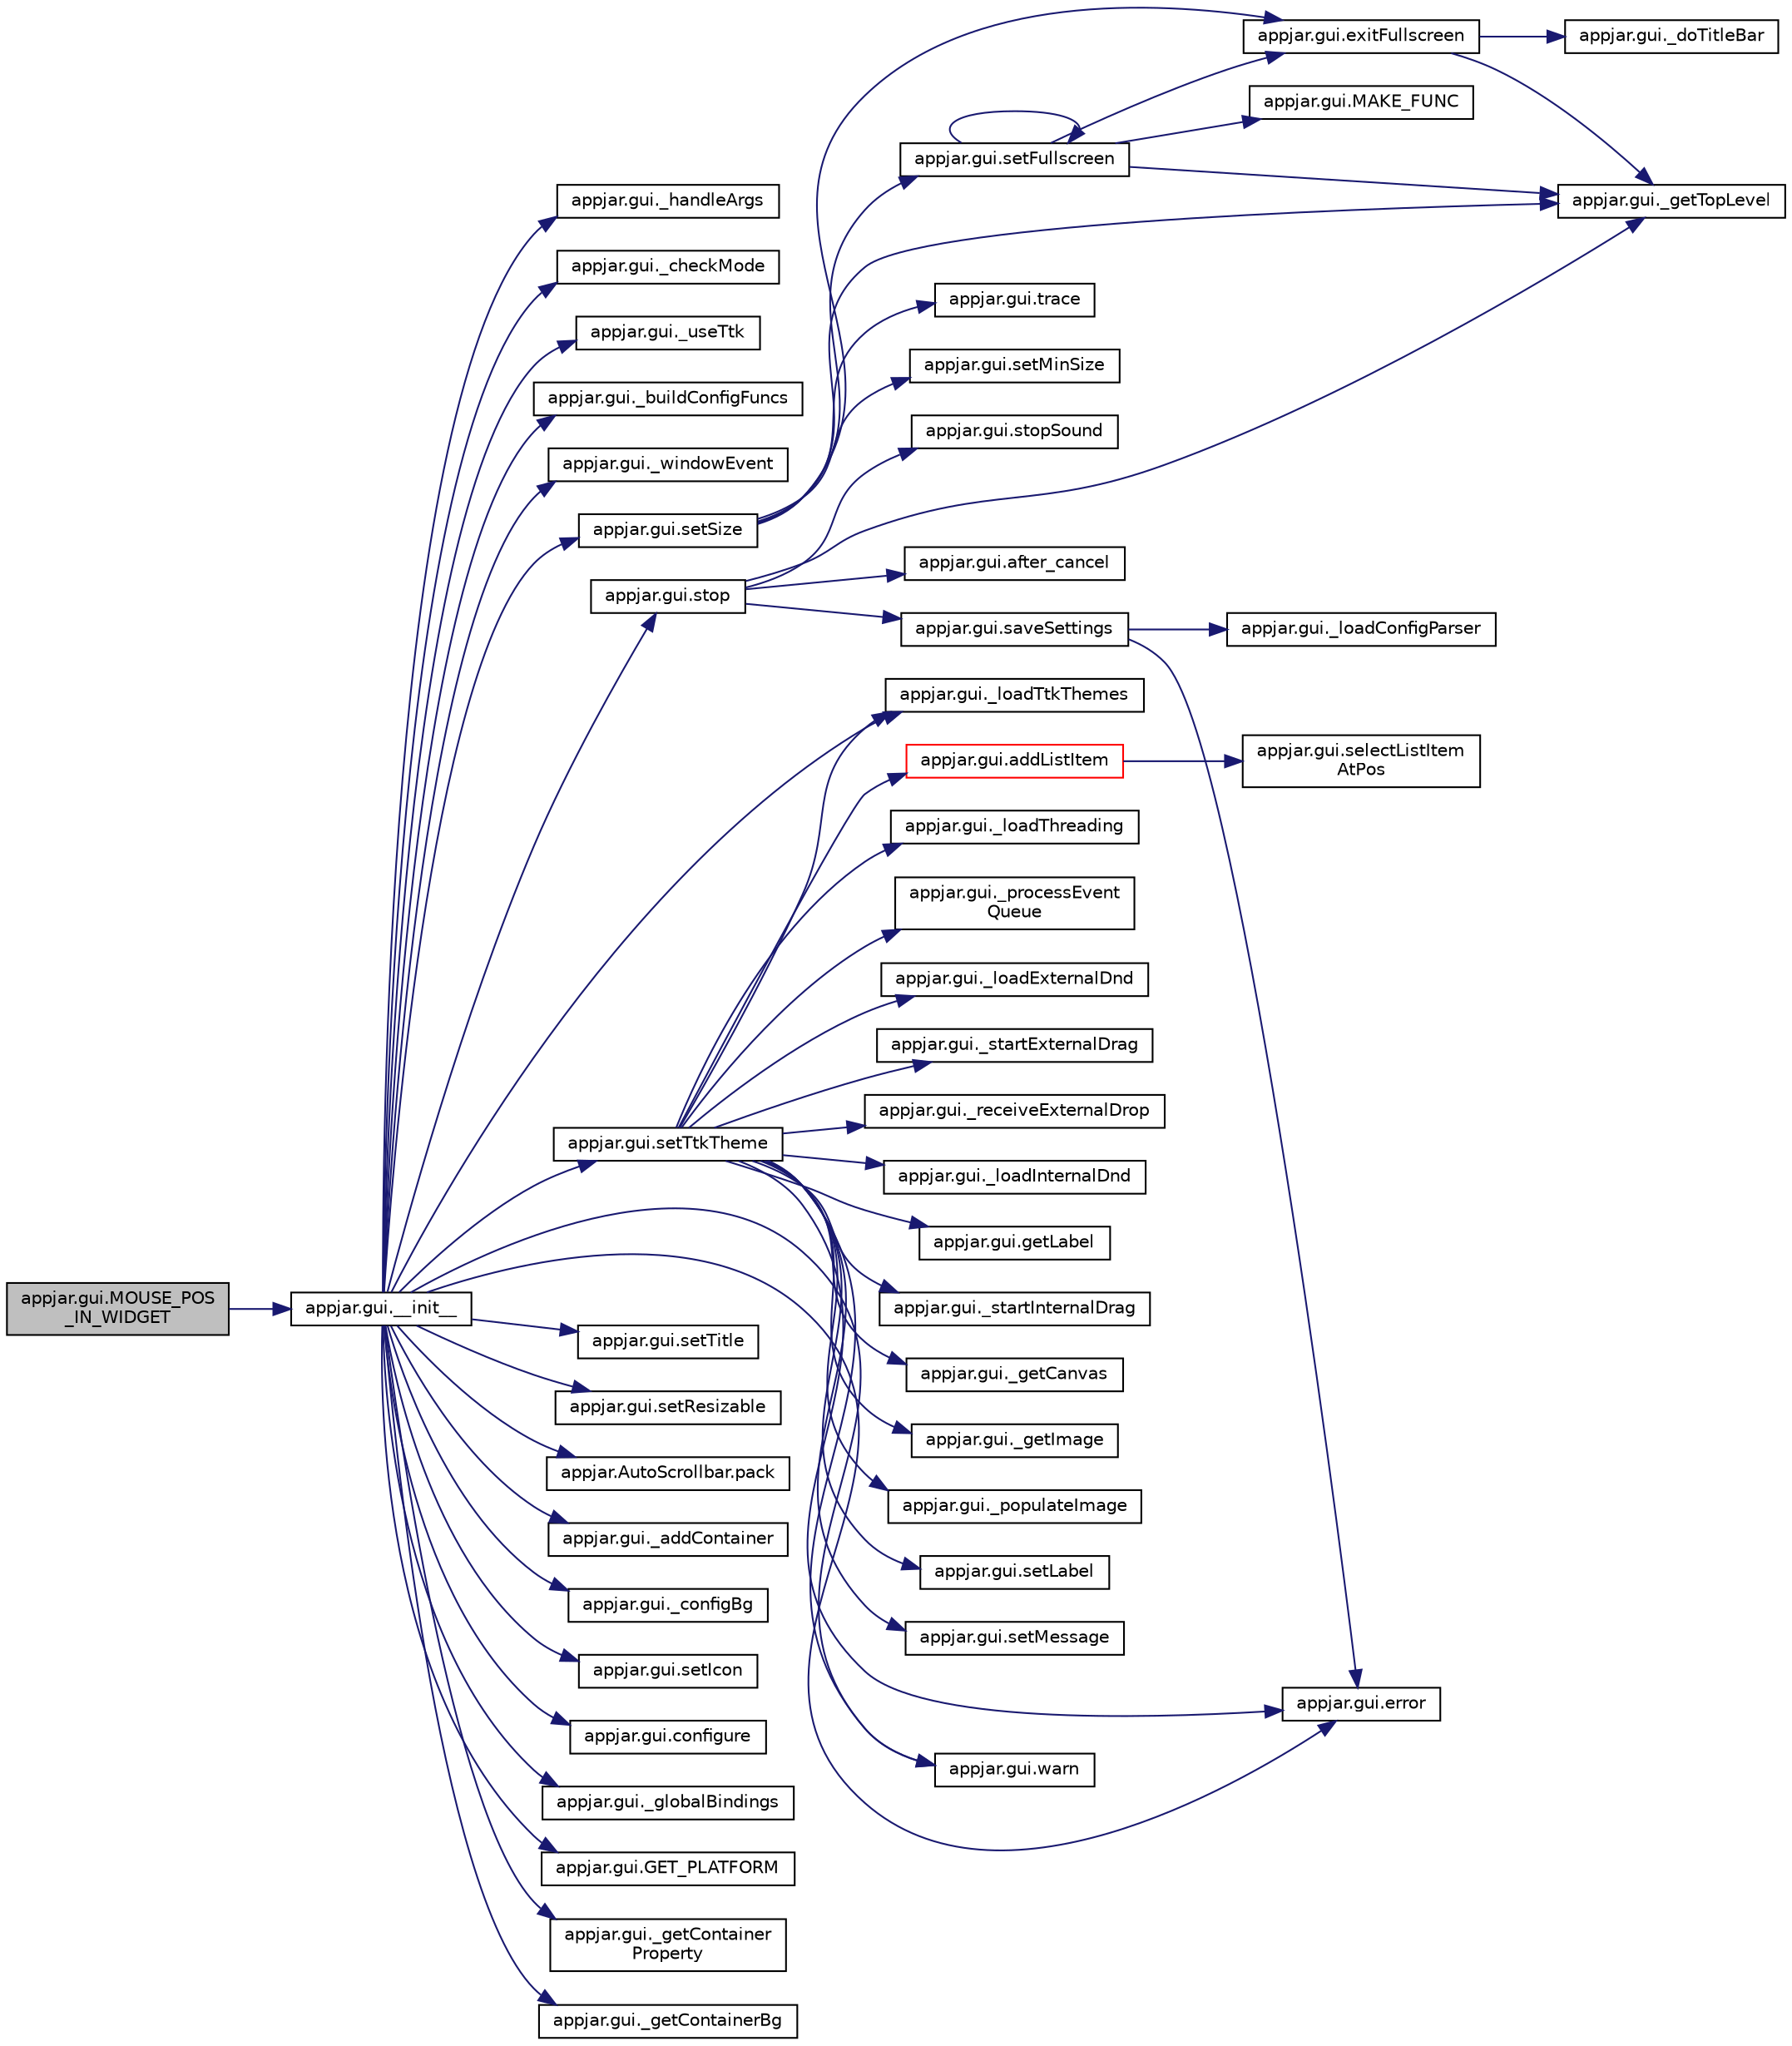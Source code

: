 digraph "appjar.gui.MOUSE_POS_IN_WIDGET"
{
  edge [fontname="Helvetica",fontsize="10",labelfontname="Helvetica",labelfontsize="10"];
  node [fontname="Helvetica",fontsize="10",shape=record];
  rankdir="LR";
  Node1577 [label="appjar.gui.MOUSE_POS\l_IN_WIDGET",height=0.2,width=0.4,color="black", fillcolor="grey75", style="filled", fontcolor="black"];
  Node1577 -> Node1578 [color="midnightblue",fontsize="10",style="solid",fontname="Helvetica"];
  Node1578 [label="appjar.gui.__init__",height=0.2,width=0.4,color="black", fillcolor="white", style="filled",URL="$classappjar_1_1gui.html#aa3e4bc37b4a4d2a9a4c28b0c01f329df",tooltip="CONSTRUCTOR - creates the GUI. "];
  Node1578 -> Node1579 [color="midnightblue",fontsize="10",style="solid",fontname="Helvetica"];
  Node1579 [label="appjar.gui._handleArgs",height=0.2,width=0.4,color="black", fillcolor="white", style="filled",URL="$classappjar_1_1gui.html#ad02be3dd51cfc14c20e25b5d9f4b5261"];
  Node1578 -> Node1580 [color="midnightblue",fontsize="10",style="solid",fontname="Helvetica"];
  Node1580 [label="appjar.gui._checkMode",height=0.2,width=0.4,color="black", fillcolor="white", style="filled",URL="$classappjar_1_1gui.html#ad851d20b4072d62e61e4c739a586aae3"];
  Node1578 -> Node1581 [color="midnightblue",fontsize="10",style="solid",fontname="Helvetica"];
  Node1581 [label="appjar.gui._useTtk",height=0.2,width=0.4,color="black", fillcolor="white", style="filled",URL="$classappjar_1_1gui.html#a49336a63f41179258ca429009ad0b1f7",tooltip="TTK functions. "];
  Node1578 -> Node1582 [color="midnightblue",fontsize="10",style="solid",fontname="Helvetica"];
  Node1582 [label="appjar.gui._buildConfigFuncs",height=0.2,width=0.4,color="black", fillcolor="white", style="filled",URL="$classappjar_1_1gui.html#a9aa3837cce9913571f9b1270ff5cf71f"];
  Node1578 -> Node1583 [color="midnightblue",fontsize="10",style="solid",fontname="Helvetica"];
  Node1583 [label="appjar.gui._windowEvent",height=0.2,width=0.4,color="black", fillcolor="white", style="filled",URL="$classappjar_1_1gui.html#a36647b6e0417ac9726203cce5d56db97"];
  Node1578 -> Node1584 [color="midnightblue",fontsize="10",style="solid",fontname="Helvetica"];
  Node1584 [label="appjar.gui.stop",height=0.2,width=0.4,color="black", fillcolor="white", style="filled",URL="$classappjar_1_1gui.html#a28ff5fbc0aa77aacf692082a00af676b"];
  Node1584 -> Node1585 [color="midnightblue",fontsize="10",style="solid",fontname="Helvetica"];
  Node1585 [label="appjar.gui._getTopLevel",height=0.2,width=0.4,color="black", fillcolor="white", style="filled",URL="$classappjar_1_1gui.html#a175eb1f92e48591eb8767f244ebcdd20"];
  Node1584 -> Node1586 [color="midnightblue",fontsize="10",style="solid",fontname="Helvetica"];
  Node1586 [label="appjar.gui.saveSettings",height=0.2,width=0.4,color="black", fillcolor="white", style="filled",URL="$classappjar_1_1gui.html#a8c51df5e4d92a65cb11aaccb79674833"];
  Node1586 -> Node1587 [color="midnightblue",fontsize="10",style="solid",fontname="Helvetica"];
  Node1587 [label="appjar.gui._loadConfigParser",height=0.2,width=0.4,color="black", fillcolor="white", style="filled",URL="$classappjar_1_1gui.html#a362d67d86fa2592c16203952dcf04ec9"];
  Node1586 -> Node1588 [color="midnightblue",fontsize="10",style="solid",fontname="Helvetica"];
  Node1588 [label="appjar.gui.error",height=0.2,width=0.4,color="black", fillcolor="white", style="filled",URL="$classappjar_1_1gui.html#ac310868eecf500d1570400b396793b87"];
  Node1584 -> Node1589 [color="midnightblue",fontsize="10",style="solid",fontname="Helvetica"];
  Node1589 [label="appjar.gui.after_cancel",height=0.2,width=0.4,color="black", fillcolor="white", style="filled",URL="$classappjar_1_1gui.html#a9868fb4807bcf042789c84d29ab47d0f"];
  Node1584 -> Node1590 [color="midnightblue",fontsize="10",style="solid",fontname="Helvetica"];
  Node1590 [label="appjar.gui.stopSound",height=0.2,width=0.4,color="black", fillcolor="white", style="filled",URL="$classappjar_1_1gui.html#a64a997936b13e87595df43d1f12086b9"];
  Node1578 -> Node1591 [color="midnightblue",fontsize="10",style="solid",fontname="Helvetica"];
  Node1591 [label="appjar.gui.setTitle",height=0.2,width=0.4,color="black", fillcolor="white", style="filled",URL="$classappjar_1_1gui.html#a5ccb06e27d9255027c7e6065dfcbc0fe"];
  Node1578 -> Node1592 [color="midnightblue",fontsize="10",style="solid",fontname="Helvetica"];
  Node1592 [label="appjar.gui.setSize",height=0.2,width=0.4,color="black", fillcolor="white", style="filled",URL="$classappjar_1_1gui.html#a0b451e1a9bafe3beb0e655dd619ceefe",tooltip="FUNCTIONS for configuring GUI settings. "];
  Node1592 -> Node1585 [color="midnightblue",fontsize="10",style="solid",fontname="Helvetica"];
  Node1592 -> Node1593 [color="midnightblue",fontsize="10",style="solid",fontname="Helvetica"];
  Node1593 [label="appjar.gui.setFullscreen",height=0.2,width=0.4,color="black", fillcolor="white", style="filled",URL="$classappjar_1_1gui.html#ab87484f1715bcc51ad4e9d1235554c6b"];
  Node1593 -> Node1585 [color="midnightblue",fontsize="10",style="solid",fontname="Helvetica"];
  Node1593 -> Node1594 [color="midnightblue",fontsize="10",style="solid",fontname="Helvetica"];
  Node1594 [label="appjar.gui.MAKE_FUNC",height=0.2,width=0.4,color="black", fillcolor="white", style="filled",URL="$classappjar_1_1gui.html#a42aaf376a6c07c842b1b498948a9691a",tooltip="FUNCTION for managing commands. "];
  Node1593 -> Node1595 [color="midnightblue",fontsize="10",style="solid",fontname="Helvetica"];
  Node1595 [label="appjar.gui.exitFullscreen",height=0.2,width=0.4,color="black", fillcolor="white", style="filled",URL="$classappjar_1_1gui.html#a12568d9c85a65c4e0cf77f1f1f3c6acc"];
  Node1595 -> Node1585 [color="midnightblue",fontsize="10",style="solid",fontname="Helvetica"];
  Node1595 -> Node1596 [color="midnightblue",fontsize="10",style="solid",fontname="Helvetica"];
  Node1596 [label="appjar.gui._doTitleBar",height=0.2,width=0.4,color="black", fillcolor="white", style="filled",URL="$classappjar_1_1gui.html#afe3d7459c66bad98dde751f487e0b2dd"];
  Node1593 -> Node1593 [color="midnightblue",fontsize="10",style="solid",fontname="Helvetica"];
  Node1592 -> Node1597 [color="midnightblue",fontsize="10",style="solid",fontname="Helvetica"];
  Node1597 [label="appjar.gui.trace",height=0.2,width=0.4,color="black", fillcolor="white", style="filled",URL="$classappjar_1_1gui.html#ad70fee01cb2dbb2f5daef089c7e33884"];
  Node1592 -> Node1598 [color="midnightblue",fontsize="10",style="solid",fontname="Helvetica"];
  Node1598 [label="appjar.gui.setMinSize",height=0.2,width=0.4,color="black", fillcolor="white", style="filled",URL="$classappjar_1_1gui.html#a125479cea0bdfeb13d758629183c3bbc"];
  Node1592 -> Node1595 [color="midnightblue",fontsize="10",style="solid",fontname="Helvetica"];
  Node1578 -> Node1599 [color="midnightblue",fontsize="10",style="solid",fontname="Helvetica"];
  Node1599 [label="appjar.gui.setResizable",height=0.2,width=0.4,color="black", fillcolor="white", style="filled",URL="$classappjar_1_1gui.html#a7e2d5c77090519cbbdec0c1a51ec6a9c"];
  Node1578 -> Node1600 [color="midnightblue",fontsize="10",style="solid",fontname="Helvetica"];
  Node1600 [label="appjar.AutoScrollbar.pack",height=0.2,width=0.4,color="black", fillcolor="white", style="filled",URL="$classappjar_1_1_auto_scrollbar.html#a272c56f59ff29937d40093f50b32df2c"];
  Node1578 -> Node1601 [color="midnightblue",fontsize="10",style="solid",fontname="Helvetica"];
  Node1601 [label="appjar.gui._addContainer",height=0.2,width=0.4,color="black", fillcolor="white", style="filled",URL="$classappjar_1_1gui.html#ad2274a3f931993b237edbe52bc6b6ec5"];
  Node1578 -> Node1602 [color="midnightblue",fontsize="10",style="solid",fontname="Helvetica"];
  Node1602 [label="appjar.gui._configBg",height=0.2,width=0.4,color="black", fillcolor="white", style="filled",URL="$classappjar_1_1gui.html#a1ca2df4d5cba07a2b358bf811ea9a512"];
  Node1578 -> Node1603 [color="midnightblue",fontsize="10",style="solid",fontname="Helvetica"];
  Node1603 [label="appjar.gui.setIcon",height=0.2,width=0.4,color="black", fillcolor="white", style="filled",URL="$classappjar_1_1gui.html#ab4311d79ebb5b7f38560c02f14f8072d"];
  Node1578 -> Node1604 [color="midnightblue",fontsize="10",style="solid",fontname="Helvetica"];
  Node1604 [label="appjar.gui.setTtkTheme",height=0.2,width=0.4,color="black", fillcolor="white", style="filled",URL="$classappjar_1_1gui.html#aa1291398af2b803f6b4b6efb2a738f93"];
  Node1604 -> Node1605 [color="midnightblue",fontsize="10",style="solid",fontname="Helvetica"];
  Node1605 [label="appjar.gui._loadTtkThemes",height=0.2,width=0.4,color="black", fillcolor="white", style="filled",URL="$classappjar_1_1gui.html#a7a45d65acaf8886eba79714af830e838"];
  Node1604 -> Node1588 [color="midnightblue",fontsize="10",style="solid",fontname="Helvetica"];
  Node1604 -> Node1606 [color="midnightblue",fontsize="10",style="solid",fontname="Helvetica"];
  Node1606 [label="appjar.gui._loadThreading",height=0.2,width=0.4,color="black", fillcolor="white", style="filled",URL="$classappjar_1_1gui.html#af7f64c964f3488ca8c13296f8c683b0c"];
  Node1604 -> Node1607 [color="midnightblue",fontsize="10",style="solid",fontname="Helvetica"];
  Node1607 [label="appjar.gui._processEvent\lQueue",height=0.2,width=0.4,color="black", fillcolor="white", style="filled",URL="$classappjar_1_1gui.html#a19c7e190ceab6205f57dd284cc3d1e9b"];
  Node1604 -> Node1608 [color="midnightblue",fontsize="10",style="solid",fontname="Helvetica"];
  Node1608 [label="appjar.gui._loadExternalDnd",height=0.2,width=0.4,color="black", fillcolor="white", style="filled",URL="$classappjar_1_1gui.html#a3b0b427e8b209f2f84586cb29c6f9d1b"];
  Node1604 -> Node1609 [color="midnightblue",fontsize="10",style="solid",fontname="Helvetica"];
  Node1609 [label="appjar.gui._startExternalDrag",height=0.2,width=0.4,color="black", fillcolor="white", style="filled",URL="$classappjar_1_1gui.html#a410eec8dc87faec26c14782de491c2c0"];
  Node1604 -> Node1610 [color="midnightblue",fontsize="10",style="solid",fontname="Helvetica"];
  Node1610 [label="appjar.gui._receiveExternalDrop",height=0.2,width=0.4,color="black", fillcolor="white", style="filled",URL="$classappjar_1_1gui.html#a3c42c5d04f12b0e6c6525f729a1db0b1"];
  Node1604 -> Node1611 [color="midnightblue",fontsize="10",style="solid",fontname="Helvetica"];
  Node1611 [label="appjar.gui._loadInternalDnd",height=0.2,width=0.4,color="black", fillcolor="white", style="filled",URL="$classappjar_1_1gui.html#a94f5683e4eb537fb0a167249bb57f5f8"];
  Node1604 -> Node1612 [color="midnightblue",fontsize="10",style="solid",fontname="Helvetica"];
  Node1612 [label="appjar.gui.getLabel",height=0.2,width=0.4,color="black", fillcolor="white", style="filled",URL="$classappjar_1_1gui.html#a28d7281e96bf719a419be4dd16eab2f2"];
  Node1604 -> Node1613 [color="midnightblue",fontsize="10",style="solid",fontname="Helvetica"];
  Node1613 [label="appjar.gui._startInternalDrag",height=0.2,width=0.4,color="black", fillcolor="white", style="filled",URL="$classappjar_1_1gui.html#a2add6a2cac5b06a722b543c09bcd155b"];
  Node1604 -> Node1614 [color="midnightblue",fontsize="10",style="solid",fontname="Helvetica"];
  Node1614 [label="appjar.gui._getCanvas",height=0.2,width=0.4,color="black", fillcolor="white", style="filled",URL="$classappjar_1_1gui.html#a810550f2df0e5903420dd85d29988b99"];
  Node1604 -> Node1615 [color="midnightblue",fontsize="10",style="solid",fontname="Helvetica"];
  Node1615 [label="appjar.gui.warn",height=0.2,width=0.4,color="black", fillcolor="white", style="filled",URL="$classappjar_1_1gui.html#a3ab0139430263b1913b4078cf34e7098"];
  Node1604 -> Node1616 [color="midnightblue",fontsize="10",style="solid",fontname="Helvetica"];
  Node1616 [label="appjar.gui._getImage",height=0.2,width=0.4,color="black", fillcolor="white", style="filled",URL="$classappjar_1_1gui.html#a8890a622d0e8ab681b20883f4c7512cf"];
  Node1604 -> Node1617 [color="midnightblue",fontsize="10",style="solid",fontname="Helvetica"];
  Node1617 [label="appjar.gui._populateImage",height=0.2,width=0.4,color="black", fillcolor="white", style="filled",URL="$classappjar_1_1gui.html#a3727ef1e4f2eb5a4081e2798dc2cf5fe"];
  Node1604 -> Node1618 [color="midnightblue",fontsize="10",style="solid",fontname="Helvetica"];
  Node1618 [label="appjar.gui.setLabel",height=0.2,width=0.4,color="black", fillcolor="white", style="filled",URL="$classappjar_1_1gui.html#ab68acc8b806299dddee959e9a6f85a77"];
  Node1604 -> Node1619 [color="midnightblue",fontsize="10",style="solid",fontname="Helvetica"];
  Node1619 [label="appjar.gui.addListItem",height=0.2,width=0.4,color="red", fillcolor="white", style="filled",URL="$classappjar_1_1gui.html#aea7ae8939f18af91fc3e526becca0e96"];
  Node1619 -> Node1620 [color="midnightblue",fontsize="10",style="solid",fontname="Helvetica"];
  Node1620 [label="appjar.gui.selectListItem\lAtPos",height=0.2,width=0.4,color="black", fillcolor="white", style="filled",URL="$classappjar_1_1gui.html#a4f24bf3600063033168c17f772669e82"];
  Node1604 -> Node1627 [color="midnightblue",fontsize="10",style="solid",fontname="Helvetica"];
  Node1627 [label="appjar.gui.setMessage",height=0.2,width=0.4,color="black", fillcolor="white", style="filled",URL="$classappjar_1_1gui.html#a030d818881dc018f302d52f1fba60f45"];
  Node1578 -> Node1628 [color="midnightblue",fontsize="10",style="solid",fontname="Helvetica"];
  Node1628 [label="appjar.gui.configure",height=0.2,width=0.4,color="black", fillcolor="white", style="filled",URL="$classappjar_1_1gui.html#a39793680d9880e3dea6fdff0902969e3"];
  Node1578 -> Node1629 [color="midnightblue",fontsize="10",style="solid",fontname="Helvetica"];
  Node1629 [label="appjar.gui._globalBindings",height=0.2,width=0.4,color="black", fillcolor="white", style="filled",URL="$classappjar_1_1gui.html#a2c9dba6622d3f6a12cc2d857372ea2b7"];
  Node1578 -> Node1630 [color="midnightblue",fontsize="10",style="solid",fontname="Helvetica"];
  Node1630 [label="appjar.gui.GET_PLATFORM",height=0.2,width=0.4,color="black", fillcolor="white", style="filled",URL="$classappjar_1_1gui.html#a881a81f3d01fcf73cc17ad48317eee12"];
  Node1578 -> Node1615 [color="midnightblue",fontsize="10",style="solid",fontname="Helvetica"];
  Node1578 -> Node1631 [color="midnightblue",fontsize="10",style="solid",fontname="Helvetica"];
  Node1631 [label="appjar.gui._getContainer\lProperty",height=0.2,width=0.4,color="black", fillcolor="white", style="filled",URL="$classappjar_1_1gui.html#aa5d65e2282cfbe0a4b963b369e7d4e51"];
  Node1578 -> Node1632 [color="midnightblue",fontsize="10",style="solid",fontname="Helvetica"];
  Node1632 [label="appjar.gui._getContainerBg",height=0.2,width=0.4,color="black", fillcolor="white", style="filled",URL="$classappjar_1_1gui.html#a120b8d0d6e0b536ac8735df1ffefd37a"];
  Node1578 -> Node1605 [color="midnightblue",fontsize="10",style="solid",fontname="Helvetica"];
  Node1578 -> Node1588 [color="midnightblue",fontsize="10",style="solid",fontname="Helvetica"];
}
